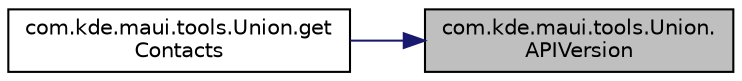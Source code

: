digraph "com.kde.maui.tools.Union.APIVersion"
{
 // INTERACTIVE_SVG=YES
 // LATEX_PDF_SIZE
  edge [fontname="Helvetica",fontsize="10",labelfontname="Helvetica",labelfontsize="10"];
  node [fontname="Helvetica",fontsize="10",shape=record];
  rankdir="RL";
  Node5 [label="com.kde.maui.tools.Union.\lAPIVersion",height=0.2,width=0.4,color="black", fillcolor="grey75", style="filled", fontcolor="black",tooltip=" "];
  Node5 -> Node6 [dir="back",color="midnightblue",fontsize="10",style="solid",fontname="Helvetica"];
  Node6 [label="com.kde.maui.tools.Union.get\lContacts",height=0.2,width=0.4,color="black", fillcolor="white", style="filled",URL="$classcom_1_1kde_1_1maui_1_1tools_1_1_union.html#adc0abc1e2a731eef10c7475c1b4eb254",tooltip=" "];
}
